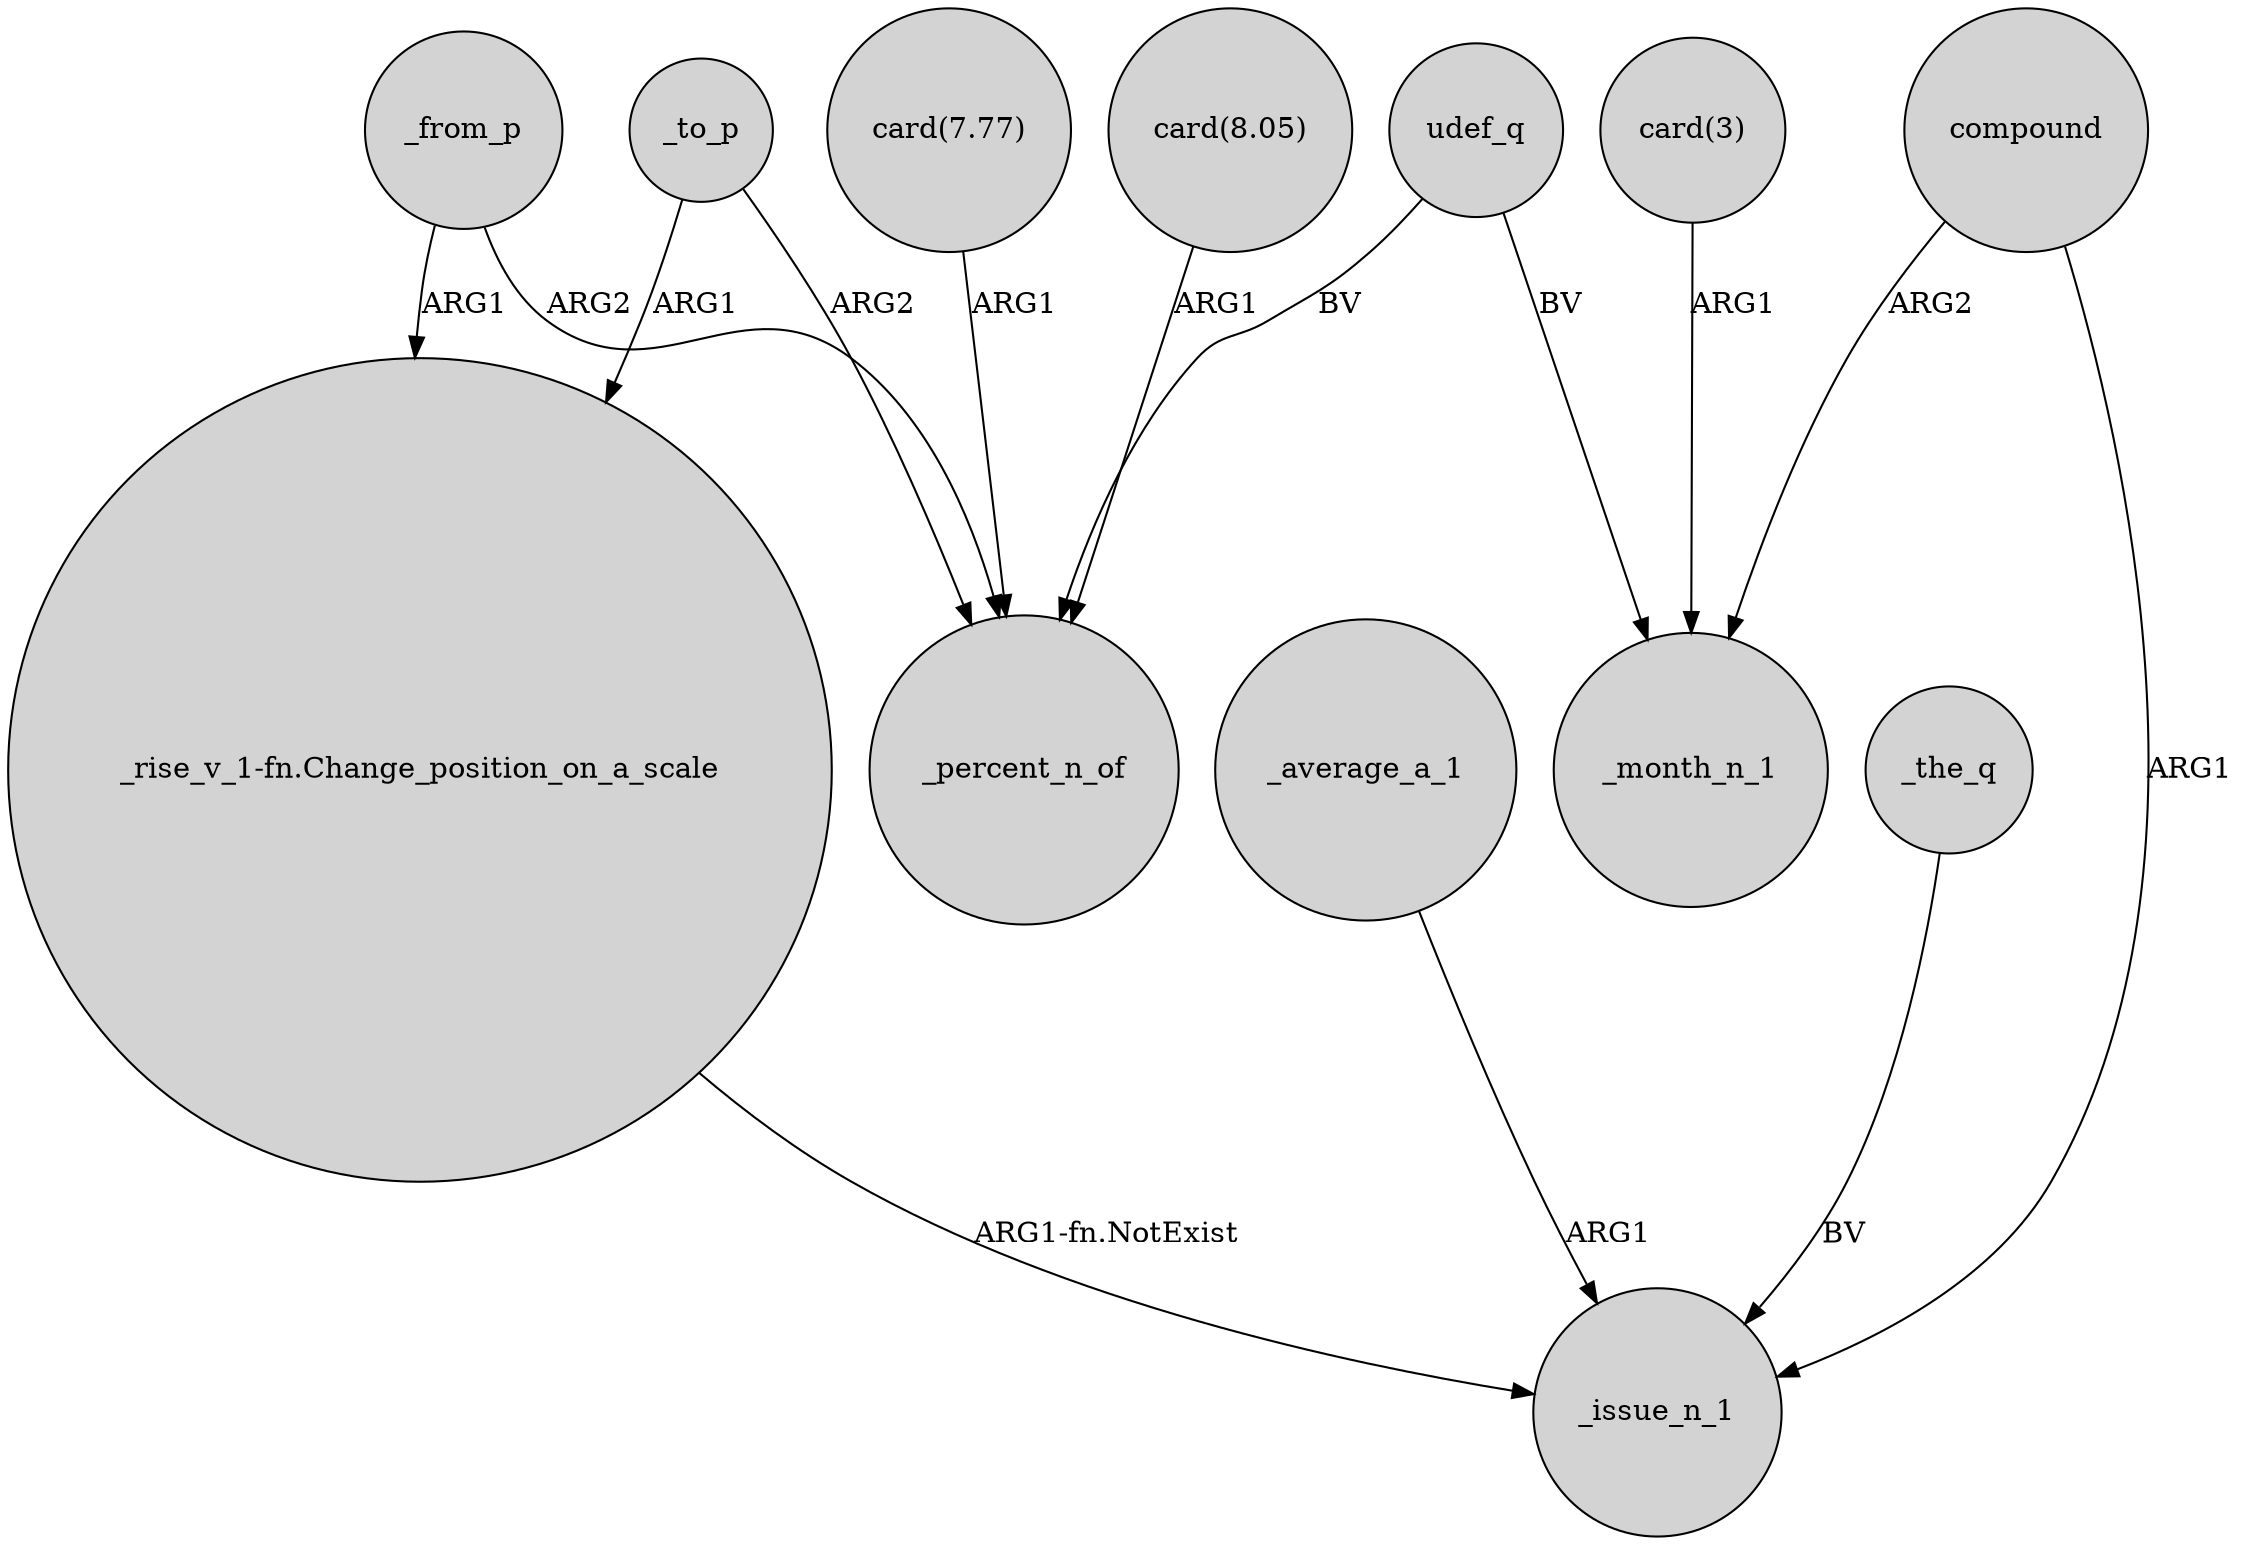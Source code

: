 digraph {
	node [shape=circle style=filled]
	"card(7.77)" -> _percent_n_of [label=ARG1]
	compound -> _month_n_1 [label=ARG2]
	_from_p -> _percent_n_of [label=ARG2]
	_average_a_1 -> _issue_n_1 [label=ARG1]
	"_rise_v_1-fn.Change_position_on_a_scale" -> _issue_n_1 [label="ARG1-fn.NotExist"]
	udef_q -> _percent_n_of [label=BV]
	_the_q -> _issue_n_1 [label=BV]
	udef_q -> _month_n_1 [label=BV]
	"card(8.05)" -> _percent_n_of [label=ARG1]
	_to_p -> "_rise_v_1-fn.Change_position_on_a_scale" [label=ARG1]
	"card(3)" -> _month_n_1 [label=ARG1]
	compound -> _issue_n_1 [label=ARG1]
	_from_p -> "_rise_v_1-fn.Change_position_on_a_scale" [label=ARG1]
	_to_p -> _percent_n_of [label=ARG2]
}

